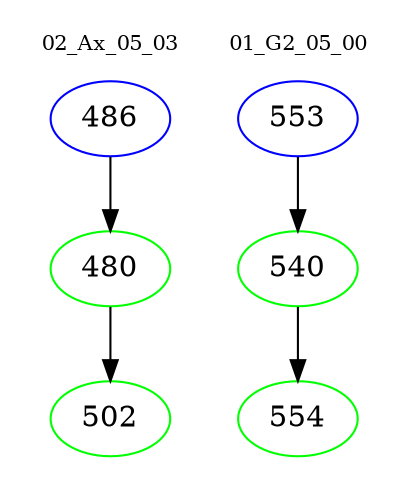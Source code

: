 digraph{
subgraph cluster_0 {
color = white
label = "02_Ax_05_03";
fontsize=10;
T0_486 [label="486", color="blue"]
T0_486 -> T0_480 [color="black"]
T0_480 [label="480", color="green"]
T0_480 -> T0_502 [color="black"]
T0_502 [label="502", color="green"]
}
subgraph cluster_1 {
color = white
label = "01_G2_05_00";
fontsize=10;
T1_553 [label="553", color="blue"]
T1_553 -> T1_540 [color="black"]
T1_540 [label="540", color="green"]
T1_540 -> T1_554 [color="black"]
T1_554 [label="554", color="green"]
}
}
